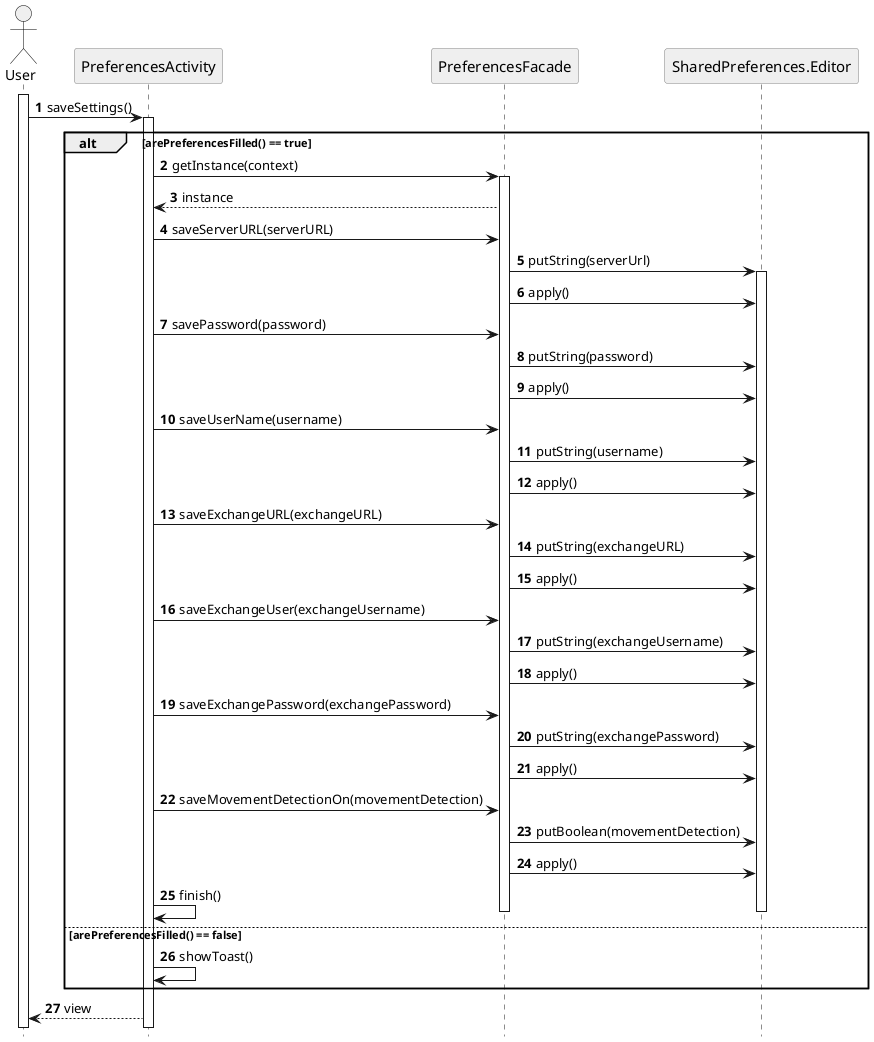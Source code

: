 @startuml

hide footbox

autonumber

skinparam sequence {
    ParticipantBorderColor grey
    ParticipantBackgroundColor #EFEFEF
    ParticipantFontName Futura
    ParticipantFontSize 15

    ActorBackgroundColor #EFEFEF
    ActorBorderColor black

    ArrowFontName Futura
}

actor User
participant PreferencesActivity
participant PreferencesFacade
participant SharedPreferences.Editor


activate User
User -> PreferencesActivity: saveSettings()
activate PreferencesActivity
alt arePreferencesFilled() == true
    PreferencesActivity -> PreferencesFacade: getInstance(context)
    activate PreferencesFacade
    PreferencesFacade --> PreferencesActivity: instance
    PreferencesActivity -> PreferencesFacade:saveServerURL(serverURL)
    PreferencesFacade -> SharedPreferences.Editor: putString(serverUrl)
    activate SharedPreferences.Editor
    PreferencesFacade -> SharedPreferences.Editor: apply()

    PreferencesActivity -> PreferencesFacade:savePassword(password)
    PreferencesFacade -> SharedPreferences.Editor: putString(password)
PreferencesFacade -> SharedPreferences.Editor: apply()
    PreferencesActivity -> PreferencesFacade:saveUserName(username)
    PreferencesFacade -> SharedPreferences.Editor: putString(username)
PreferencesFacade -> SharedPreferences.Editor: apply()
    PreferencesActivity -> PreferencesFacade:saveExchangeURL(exchangeURL)
    PreferencesFacade -> SharedPreferences.Editor: putString(exchangeURL)
PreferencesFacade -> SharedPreferences.Editor: apply()
    PreferencesActivity -> PreferencesFacade:saveExchangeUser(exchangeUsername)
    PreferencesFacade -> SharedPreferences.Editor: putString(exchangeUsername)
PreferencesFacade -> SharedPreferences.Editor: apply()
    PreferencesActivity -> PreferencesFacade:saveExchangePassword(exchangePassword)
    PreferencesFacade -> SharedPreferences.Editor: putString(exchangePassword)
PreferencesFacade -> SharedPreferences.Editor: apply()
    PreferencesActivity -> PreferencesFacade:saveMovementDetectionOn(movementDetection)
    PreferencesFacade -> SharedPreferences.Editor: putBoolean(movementDetection)
PreferencesFacade -> SharedPreferences.Editor: apply()
    PreferencesActivity -> PreferencesActivity: finish()
    deactivate SharedPreferences.Editor
    deactivate PreferencesFacade


else arePreferencesFilled() == false
    PreferencesActivity -> PreferencesActivity:showToast()

end

PreferencesActivity --> User: view




@enduml